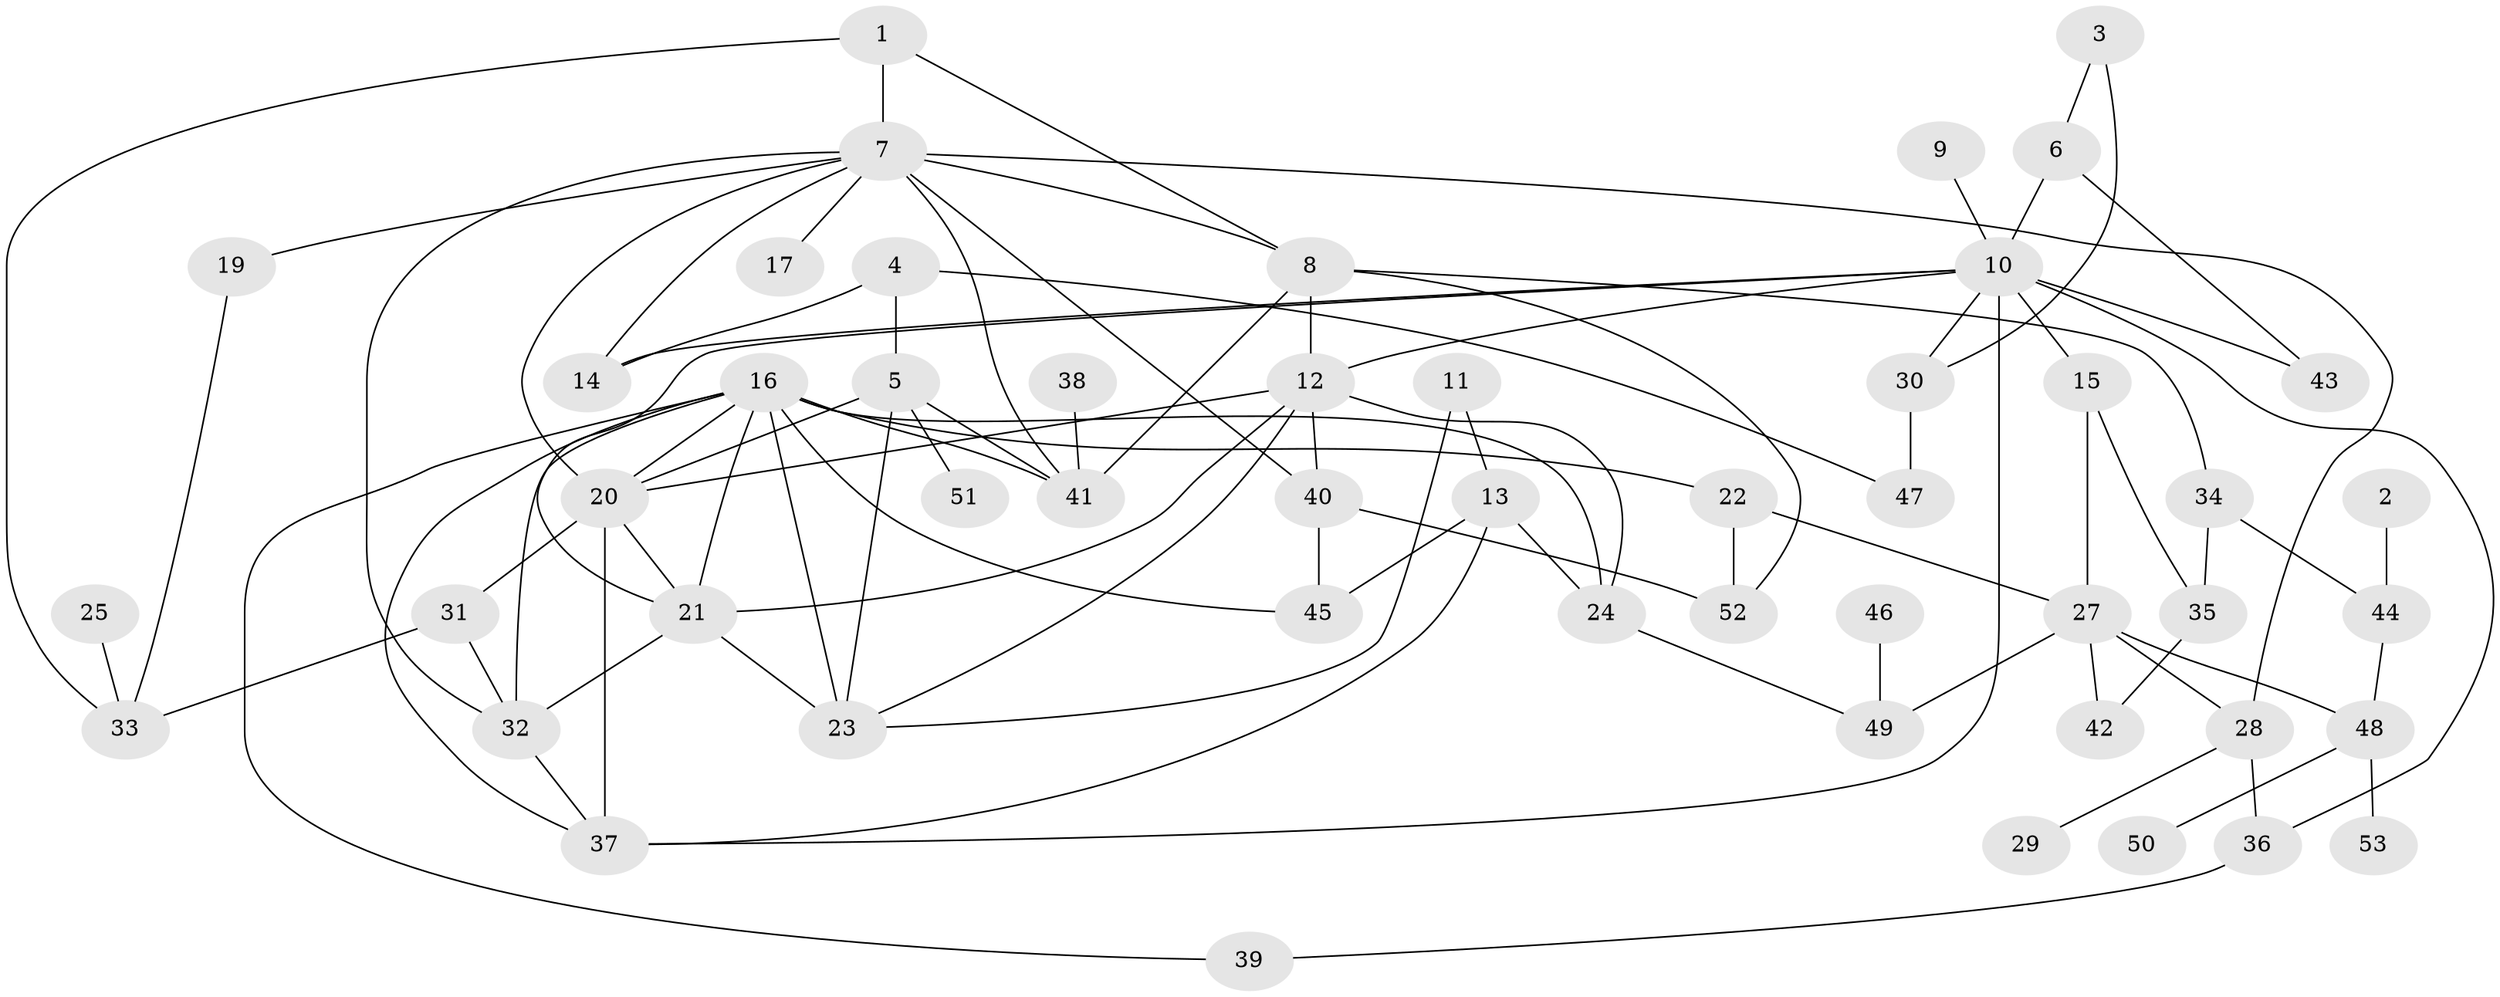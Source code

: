 // original degree distribution, {3: 0.24, 1: 0.14666666666666667, 2: 0.18666666666666668, 5: 0.10666666666666667, 4: 0.2, 0: 0.02666666666666667, 7: 0.013333333333333334, 6: 0.08}
// Generated by graph-tools (version 1.1) at 2025/48/03/04/25 22:48:15]
// undirected, 51 vertices, 90 edges
graph export_dot {
  node [color=gray90,style=filled];
  1;
  2;
  3;
  4;
  5;
  6;
  7;
  8;
  9;
  10;
  11;
  12;
  13;
  14;
  15;
  16;
  17;
  19;
  20;
  21;
  22;
  23;
  24;
  25;
  27;
  28;
  29;
  30;
  31;
  32;
  33;
  34;
  35;
  36;
  37;
  38;
  39;
  40;
  41;
  42;
  43;
  44;
  45;
  46;
  47;
  48;
  49;
  50;
  51;
  52;
  53;
  1 -- 7 [weight=2.0];
  1 -- 8 [weight=1.0];
  1 -- 33 [weight=1.0];
  2 -- 44 [weight=1.0];
  3 -- 6 [weight=1.0];
  3 -- 30 [weight=1.0];
  4 -- 5 [weight=1.0];
  4 -- 14 [weight=1.0];
  4 -- 47 [weight=1.0];
  5 -- 20 [weight=1.0];
  5 -- 23 [weight=1.0];
  5 -- 41 [weight=1.0];
  5 -- 51 [weight=1.0];
  6 -- 10 [weight=1.0];
  6 -- 43 [weight=1.0];
  7 -- 8 [weight=2.0];
  7 -- 14 [weight=1.0];
  7 -- 17 [weight=1.0];
  7 -- 19 [weight=1.0];
  7 -- 20 [weight=1.0];
  7 -- 28 [weight=1.0];
  7 -- 32 [weight=1.0];
  7 -- 40 [weight=1.0];
  7 -- 41 [weight=1.0];
  8 -- 12 [weight=1.0];
  8 -- 34 [weight=1.0];
  8 -- 41 [weight=1.0];
  8 -- 52 [weight=1.0];
  9 -- 10 [weight=1.0];
  10 -- 12 [weight=1.0];
  10 -- 14 [weight=1.0];
  10 -- 15 [weight=2.0];
  10 -- 21 [weight=1.0];
  10 -- 30 [weight=1.0];
  10 -- 36 [weight=1.0];
  10 -- 37 [weight=1.0];
  10 -- 43 [weight=1.0];
  11 -- 13 [weight=1.0];
  11 -- 23 [weight=1.0];
  12 -- 20 [weight=1.0];
  12 -- 21 [weight=1.0];
  12 -- 23 [weight=1.0];
  12 -- 24 [weight=1.0];
  12 -- 40 [weight=1.0];
  13 -- 24 [weight=1.0];
  13 -- 37 [weight=1.0];
  13 -- 45 [weight=1.0];
  15 -- 27 [weight=1.0];
  15 -- 35 [weight=1.0];
  16 -- 20 [weight=1.0];
  16 -- 21 [weight=1.0];
  16 -- 22 [weight=1.0];
  16 -- 23 [weight=1.0];
  16 -- 24 [weight=1.0];
  16 -- 32 [weight=1.0];
  16 -- 37 [weight=1.0];
  16 -- 39 [weight=1.0];
  16 -- 41 [weight=1.0];
  16 -- 45 [weight=1.0];
  19 -- 33 [weight=1.0];
  20 -- 21 [weight=1.0];
  20 -- 31 [weight=1.0];
  20 -- 37 [weight=2.0];
  21 -- 23 [weight=1.0];
  21 -- 32 [weight=1.0];
  22 -- 27 [weight=1.0];
  22 -- 52 [weight=1.0];
  24 -- 49 [weight=1.0];
  25 -- 33 [weight=1.0];
  27 -- 28 [weight=1.0];
  27 -- 42 [weight=1.0];
  27 -- 48 [weight=1.0];
  27 -- 49 [weight=1.0];
  28 -- 29 [weight=1.0];
  28 -- 36 [weight=1.0];
  30 -- 47 [weight=1.0];
  31 -- 32 [weight=1.0];
  31 -- 33 [weight=1.0];
  32 -- 37 [weight=1.0];
  34 -- 35 [weight=1.0];
  34 -- 44 [weight=1.0];
  35 -- 42 [weight=1.0];
  36 -- 39 [weight=1.0];
  38 -- 41 [weight=1.0];
  40 -- 45 [weight=1.0];
  40 -- 52 [weight=1.0];
  44 -- 48 [weight=1.0];
  46 -- 49 [weight=1.0];
  48 -- 50 [weight=1.0];
  48 -- 53 [weight=1.0];
}
